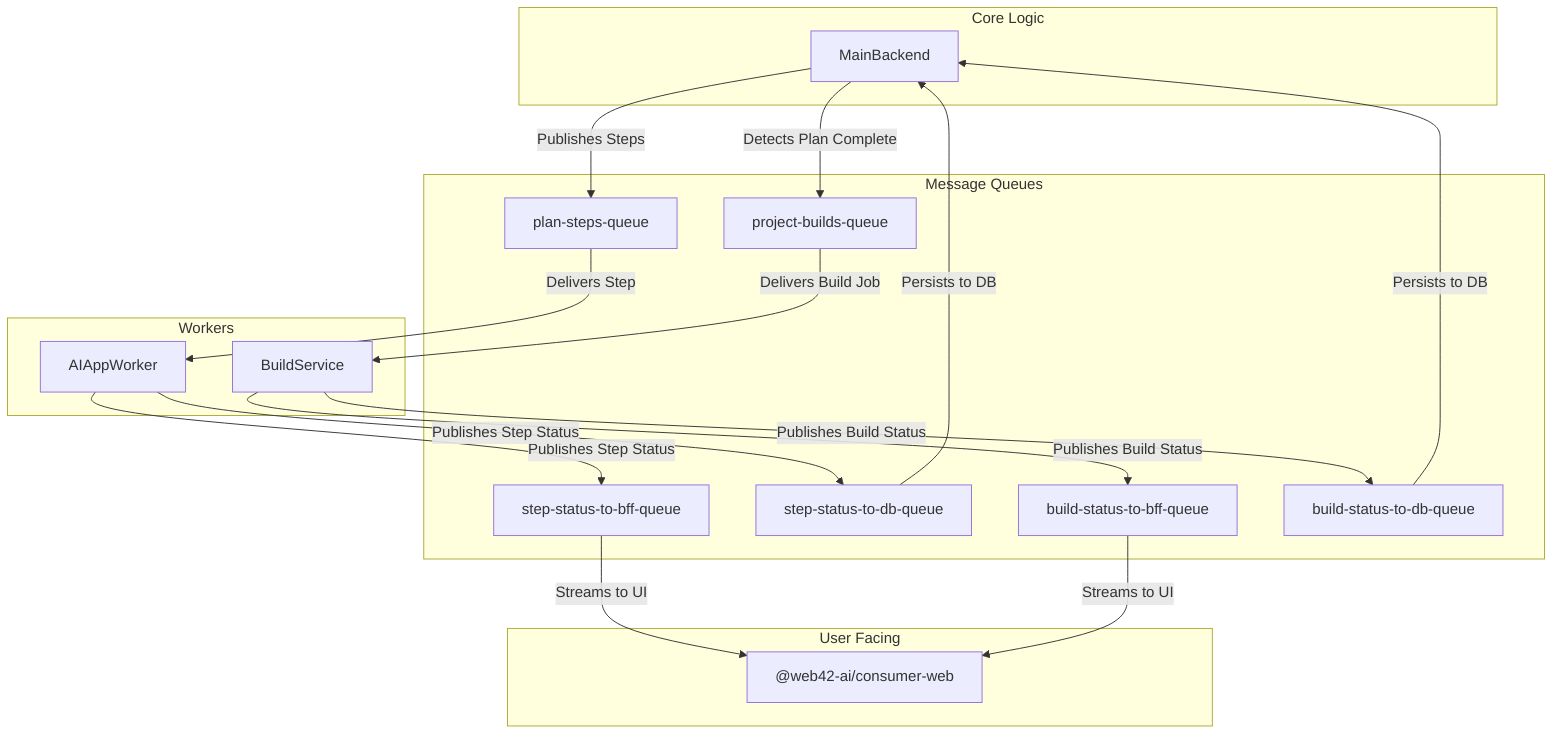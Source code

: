 flowchart TD
 subgraph subGraph0["User Facing"]
        BFF@{ label: "<div style=\"color:\"><span style=\"color:\">@web42-ai/consumer-web</span></div>" }
  end
 subgraph subGraph1["Core Logic"]
        MainBackend["MainBackend"]
  end
 subgraph Workers["Workers"]
        AIAppWorker["AIAppWorker"]
        BuildService["BuildService"]
  end
 subgraph subGraph3["Message Queues"]
        Q1["plan-steps-queue"]
        Q2["project-builds-queue"]
        Q3["step-status-to-bff-queue"]
        Q4["step-status-to-db-queue"]
        Q5["build-status-to-bff-queue"]
        Q6["build-status-to-db-queue"]
  end
    MainBackend -- Publishes Steps --> Q1
    Q1 -- Delivers Step --> AIAppWorker
    AIAppWorker -- Publishes Step Status --> Q3 & Q4
    Q3 -- Streams to UI --> BFF
    Q4 -- Persists to DB --> MainBackend
    MainBackend -- Detects Plan Complete --> Q2
    Q2 -- Delivers Build Job --> BuildService
    BuildService -- Publishes Build Status --> Q5 & Q6
    Q5 -- Streams to UI --> BFF
    Q6 -- Persists to DB --> MainBackend
    BFF@{ shape: rect}